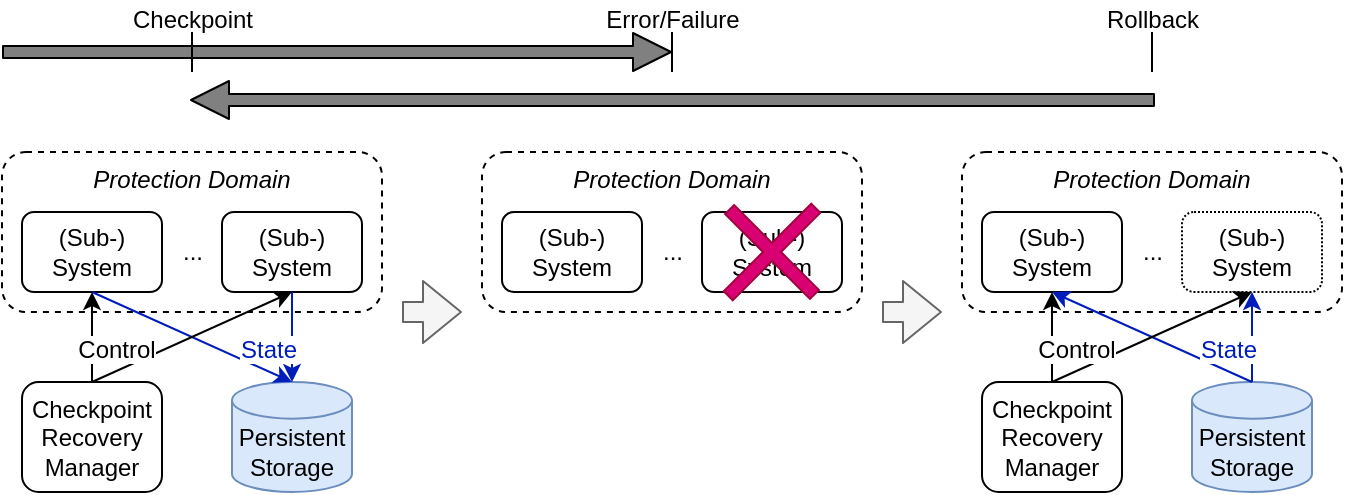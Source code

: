 <mxfile version="13.3.1" type="device"><diagram id="qo5EHxzFVyA3X0cUmmul" name="Page-1"><mxGraphModel dx="946" dy="542" grid="1" gridSize="10" guides="1" tooltips="1" connect="1" arrows="1" fold="1" page="1" pageScale="1" pageWidth="827" pageHeight="1169" math="0" shadow="0"><root><mxCell id="0"/><mxCell id="1" parent="0"/><mxCell id="AMfweEsAXZtmR658hwMr-5" value="&lt;i&gt;Protection Domain&lt;/i&gt;" style="rounded=1;whiteSpace=wrap;html=1;dashed=1;verticalAlign=top;" parent="1" vertex="1"><mxGeometry x="520" y="186" width="190" height="80" as="geometry"/></mxCell><mxCell id="AMfweEsAXZtmR658hwMr-1" value="(Sub-) System" style="rounded=1;whiteSpace=wrap;html=1;" parent="1" vertex="1"><mxGeometry x="530" y="216" width="70" height="40" as="geometry"/></mxCell><mxCell id="AMfweEsAXZtmR658hwMr-2" value="(Sub-) System" style="rounded=1;whiteSpace=wrap;html=1;dashed=1;dashPattern=1 1;" parent="1" vertex="1"><mxGeometry x="630" y="216" width="70" height="40" as="geometry"/></mxCell><mxCell id="sX8DAYLvBCEjnnbBeXyz-1" value="..." style="text;html=1;align=center;verticalAlign=middle;resizable=0;points=[];autosize=1;" parent="1" vertex="1"><mxGeometry x="600" y="226" width="30" height="20" as="geometry"/></mxCell><mxCell id="sX8DAYLvBCEjnnbBeXyz-2" value="&lt;br&gt;Persistent&lt;br&gt;Storage" style="strokeWidth=1;html=1;shape=mxgraph.flowchart.database;whiteSpace=wrap;fillColor=#dae8fc;strokeColor=#6c8ebf;" parent="1" vertex="1"><mxGeometry x="635" y="301" width="60" height="55" as="geometry"/></mxCell><mxCell id="sX8DAYLvBCEjnnbBeXyz-3" value="" style="endArrow=classic;startArrow=none;html=1;entryX=0.5;entryY=1;entryDx=0;entryDy=0;exitX=0.5;exitY=0;exitDx=0;exitDy=0;exitPerimeter=0;fillColor=#0050ef;strokeColor=#001DBC;startFill=0;" parent="1" source="sX8DAYLvBCEjnnbBeXyz-2" target="AMfweEsAXZtmR658hwMr-1" edge="1"><mxGeometry width="50" height="50" relative="1" as="geometry"><mxPoint x="750" y="366" as="sourcePoint"/><mxPoint x="800" y="316" as="targetPoint"/></mxGeometry></mxCell><mxCell id="sX8DAYLvBCEjnnbBeXyz-4" value="" style="endArrow=none;startArrow=classic;html=1;entryX=0.5;entryY=0;entryDx=0;entryDy=0;exitX=0.5;exitY=1;exitDx=0;exitDy=0;entryPerimeter=0;fillColor=#0050ef;strokeColor=#001DBC;endFill=0;" parent="1" source="AMfweEsAXZtmR658hwMr-2" target="sX8DAYLvBCEjnnbBeXyz-2" edge="1"><mxGeometry width="50" height="50" relative="1" as="geometry"><mxPoint x="625" y="306" as="sourcePoint"/><mxPoint x="575" y="266" as="targetPoint"/></mxGeometry></mxCell><mxCell id="sX8DAYLvBCEjnnbBeXyz-5" value="Checkpoint Recovery Manager" style="rounded=1;whiteSpace=wrap;html=1;" parent="1" vertex="1"><mxGeometry x="530" y="301" width="70" height="55" as="geometry"/></mxCell><mxCell id="sX8DAYLvBCEjnnbBeXyz-8" value="" style="endArrow=classic;html=1;entryX=0.5;entryY=1;entryDx=0;entryDy=0;exitX=0.5;exitY=0;exitDx=0;exitDy=0;" parent="1" source="sX8DAYLvBCEjnnbBeXyz-5" target="AMfweEsAXZtmR658hwMr-2" edge="1"><mxGeometry width="50" height="50" relative="1" as="geometry"><mxPoint x="530" y="346" as="sourcePoint"/><mxPoint x="580" y="296" as="targetPoint"/></mxGeometry></mxCell><mxCell id="sX8DAYLvBCEjnnbBeXyz-11" value="&lt;span style=&quot;background-color: rgb(255 , 255 , 255)&quot;&gt;&lt;font color=&quot;#001dbc&quot;&gt;State&lt;/font&gt;&lt;/span&gt;" style="text;html=1;align=center;verticalAlign=middle;resizable=0;points=[];autosize=1;fontColor=#0000FF;" parent="1" vertex="1"><mxGeometry x="633" y="275" width="40" height="20" as="geometry"/></mxCell><mxCell id="sX8DAYLvBCEjnnbBeXyz-14" value="&lt;i&gt;Protection Domain&lt;/i&gt;" style="rounded=1;whiteSpace=wrap;html=1;dashed=1;verticalAlign=top;" parent="1" vertex="1"><mxGeometry x="40" y="186" width="190" height="80" as="geometry"/></mxCell><mxCell id="sX8DAYLvBCEjnnbBeXyz-15" value="(Sub-) System" style="rounded=1;whiteSpace=wrap;html=1;" parent="1" vertex="1"><mxGeometry x="50" y="216" width="70" height="40" as="geometry"/></mxCell><mxCell id="sX8DAYLvBCEjnnbBeXyz-16" value="(Sub-) System" style="rounded=1;whiteSpace=wrap;html=1;" parent="1" vertex="1"><mxGeometry x="150" y="216" width="70" height="40" as="geometry"/></mxCell><mxCell id="sX8DAYLvBCEjnnbBeXyz-17" value="..." style="text;html=1;align=center;verticalAlign=middle;resizable=0;points=[];autosize=1;" parent="1" vertex="1"><mxGeometry x="120" y="226" width="30" height="20" as="geometry"/></mxCell><mxCell id="sX8DAYLvBCEjnnbBeXyz-18" value="&lt;br&gt;Persistent&lt;br&gt;Storage" style="strokeWidth=1;html=1;shape=mxgraph.flowchart.database;whiteSpace=wrap;fillColor=#dae8fc;strokeColor=#6c8ebf;" parent="1" vertex="1"><mxGeometry x="155" y="301" width="60" height="55" as="geometry"/></mxCell><mxCell id="sX8DAYLvBCEjnnbBeXyz-19" value="" style="endArrow=none;startArrow=classic;html=1;entryX=0.5;entryY=1;entryDx=0;entryDy=0;exitX=0.5;exitY=0;exitDx=0;exitDy=0;exitPerimeter=0;fillColor=#0050ef;strokeColor=#001DBC;endFill=0;" parent="1" source="sX8DAYLvBCEjnnbBeXyz-18" target="sX8DAYLvBCEjnnbBeXyz-15" edge="1"><mxGeometry width="50" height="50" relative="1" as="geometry"><mxPoint x="270" y="366" as="sourcePoint"/><mxPoint x="320" y="316" as="targetPoint"/></mxGeometry></mxCell><mxCell id="sX8DAYLvBCEjnnbBeXyz-20" value="" style="endArrow=classic;startArrow=none;html=1;entryX=0.5;entryY=0;entryDx=0;entryDy=0;exitX=0.5;exitY=1;exitDx=0;exitDy=0;entryPerimeter=0;fillColor=#0050ef;strokeColor=#001DBC;startFill=0;" parent="1" source="sX8DAYLvBCEjnnbBeXyz-16" target="sX8DAYLvBCEjnnbBeXyz-18" edge="1"><mxGeometry width="50" height="50" relative="1" as="geometry"><mxPoint x="145" y="306" as="sourcePoint"/><mxPoint x="95" y="266" as="targetPoint"/></mxGeometry></mxCell><mxCell id="sX8DAYLvBCEjnnbBeXyz-21" value="Checkpoint Recovery Manager" style="rounded=1;whiteSpace=wrap;html=1;" parent="1" vertex="1"><mxGeometry x="50" y="301" width="70" height="55" as="geometry"/></mxCell><mxCell id="sX8DAYLvBCEjnnbBeXyz-22" value="" style="endArrow=classic;html=1;entryX=0.5;entryY=1;entryDx=0;entryDy=0;" parent="1" source="sX8DAYLvBCEjnnbBeXyz-21" target="sX8DAYLvBCEjnnbBeXyz-15" edge="1"><mxGeometry width="50" height="50" relative="1" as="geometry"><mxPoint x="50" y="346" as="sourcePoint"/><mxPoint x="90" y="256" as="targetPoint"/></mxGeometry></mxCell><mxCell id="sX8DAYLvBCEjnnbBeXyz-23" value="" style="endArrow=classic;html=1;entryX=0.5;entryY=1;entryDx=0;entryDy=0;exitX=0.5;exitY=0;exitDx=0;exitDy=0;" parent="1" source="sX8DAYLvBCEjnnbBeXyz-21" target="sX8DAYLvBCEjnnbBeXyz-16" edge="1"><mxGeometry width="50" height="50" relative="1" as="geometry"><mxPoint x="50" y="346" as="sourcePoint"/><mxPoint x="100" y="296" as="targetPoint"/></mxGeometry></mxCell><mxCell id="sX8DAYLvBCEjnnbBeXyz-24" value="&lt;span style=&quot;background-color: rgb(255 , 255 , 255)&quot;&gt;&lt;font color=&quot;#001dbc&quot;&gt;State&lt;/font&gt;&lt;/span&gt;" style="text;html=1;align=center;verticalAlign=middle;resizable=0;points=[];autosize=1;fontColor=#0000FF;" parent="1" vertex="1"><mxGeometry x="153" y="275" width="40" height="20" as="geometry"/></mxCell><mxCell id="sX8DAYLvBCEjnnbBeXyz-25" value="&lt;span style=&quot;background-color: rgb(255 , 255 , 255)&quot;&gt;Control&lt;/span&gt;" style="text;html=1;align=center;verticalAlign=middle;resizable=0;points=[];autosize=1;" parent="1" vertex="1"><mxGeometry x="72" y="275" width="50" height="20" as="geometry"/></mxCell><mxCell id="sX8DAYLvBCEjnnbBeXyz-26" value="" style="shape=flexArrow;endArrow=classic;html=1;fillColor=#f5f5f5;strokeColor=#666666;" parent="1" edge="1"><mxGeometry width="50" height="50" relative="1" as="geometry"><mxPoint x="240" y="266" as="sourcePoint"/><mxPoint x="270" y="266" as="targetPoint"/></mxGeometry></mxCell><mxCell id="sX8DAYLvBCEjnnbBeXyz-27" value="&lt;i&gt;Protection Domain&lt;/i&gt;" style="rounded=1;whiteSpace=wrap;html=1;dashed=1;verticalAlign=top;" parent="1" vertex="1"><mxGeometry x="280" y="186" width="190" height="80" as="geometry"/></mxCell><mxCell id="sX8DAYLvBCEjnnbBeXyz-28" value="(Sub-) System" style="rounded=1;whiteSpace=wrap;html=1;" parent="1" vertex="1"><mxGeometry x="290" y="216" width="70" height="40" as="geometry"/></mxCell><mxCell id="sX8DAYLvBCEjnnbBeXyz-29" value="(Sub-) System" style="rounded=1;whiteSpace=wrap;html=1;" parent="1" vertex="1"><mxGeometry x="390" y="216" width="70" height="40" as="geometry"/></mxCell><mxCell id="sX8DAYLvBCEjnnbBeXyz-30" value="..." style="text;html=1;align=center;verticalAlign=middle;resizable=0;points=[];autosize=1;" parent="1" vertex="1"><mxGeometry x="360" y="226" width="30" height="20" as="geometry"/></mxCell><mxCell id="sX8DAYLvBCEjnnbBeXyz-39" value="" style="shape=flexArrow;endArrow=classic;html=1;fillColor=#f5f5f5;strokeColor=#666666;" parent="1" edge="1"><mxGeometry width="50" height="50" relative="1" as="geometry"><mxPoint x="480" y="266" as="sourcePoint"/><mxPoint x="510" y="266" as="targetPoint"/></mxGeometry></mxCell><mxCell id="sX8DAYLvBCEjnnbBeXyz-41" value="" style="shape=cross;whiteSpace=wrap;html=1;rotation=45;size=0.106;fillColor=#d80073;strokeColor=#A50040;fontColor=#ffffff;" parent="1" vertex="1"><mxGeometry x="395" y="205.05" width="60" height="61.89" as="geometry"/></mxCell><mxCell id="sX8DAYLvBCEjnnbBeXyz-44" value="" style="shape=flexArrow;endArrow=classic;html=1;fontColor=#0000FF;width=6;endSize=6;endWidth=12;fillColor=#808080;" parent="1" edge="1"><mxGeometry width="50" height="50" relative="1" as="geometry"><mxPoint x="40" y="136" as="sourcePoint"/><mxPoint x="375" y="136" as="targetPoint"/></mxGeometry></mxCell><mxCell id="sX8DAYLvBCEjnnbBeXyz-46" value="" style="endArrow=none;html=1;fontColor=#0000FF;" parent="1" edge="1"><mxGeometry width="50" height="50" relative="1" as="geometry"><mxPoint x="135" y="146" as="sourcePoint"/><mxPoint x="135" y="126" as="targetPoint"/></mxGeometry></mxCell><mxCell id="sX8DAYLvBCEjnnbBeXyz-47" value="&lt;font color=&quot;#000000&quot;&gt;Checkpoint&lt;/font&gt;" style="text;html=1;align=center;verticalAlign=middle;resizable=0;points=[];autosize=1;fontColor=#0000FF;" parent="1" vertex="1"><mxGeometry x="95" y="110" width="80" height="20" as="geometry"/></mxCell><mxCell id="sX8DAYLvBCEjnnbBeXyz-49" value="" style="endArrow=none;html=1;fontColor=#0000FF;" parent="1" edge="1"><mxGeometry width="50" height="50" relative="1" as="geometry"><mxPoint x="375" y="146" as="sourcePoint"/><mxPoint x="375" y="126" as="targetPoint"/></mxGeometry></mxCell><mxCell id="sX8DAYLvBCEjnnbBeXyz-50" value="&lt;font color=&quot;#000000&quot;&gt;Error/Failure&lt;/font&gt;" style="text;html=1;align=center;verticalAlign=middle;resizable=0;points=[];autosize=1;fontColor=#0000FF;" parent="1" vertex="1"><mxGeometry x="335" y="110" width="80" height="20" as="geometry"/></mxCell><mxCell id="sX8DAYLvBCEjnnbBeXyz-55" value="" style="endArrow=none;html=1;fontColor=#0000FF;" parent="1" edge="1"><mxGeometry width="50" height="50" relative="1" as="geometry"><mxPoint x="615" y="146" as="sourcePoint"/><mxPoint x="615" y="126" as="targetPoint"/></mxGeometry></mxCell><mxCell id="sX8DAYLvBCEjnnbBeXyz-56" value="&lt;font color=&quot;#000000&quot;&gt;Rollback&lt;/font&gt;" style="text;html=1;align=center;verticalAlign=middle;resizable=0;points=[];autosize=1;fontColor=#0000FF;" parent="1" vertex="1"><mxGeometry x="585" y="110" width="60" height="20" as="geometry"/></mxCell><mxCell id="sX8DAYLvBCEjnnbBeXyz-61" value="" style="shape=flexArrow;endArrow=classic;html=1;fontColor=#0000FF;width=6;endSize=6;endWidth=12;fillColor=#808080;" parent="1" edge="1"><mxGeometry width="50" height="50" relative="1" as="geometry"><mxPoint x="616.5" y="160" as="sourcePoint"/><mxPoint x="134" y="160" as="targetPoint"/></mxGeometry></mxCell><mxCell id="Bc3fBPkTjJgiZYJgpE8h-1" value="" style="endArrow=classic;html=1;entryX=0.5;entryY=1;entryDx=0;entryDy=0;exitX=0.5;exitY=0;exitDx=0;exitDy=0;" edge="1" parent="1" source="sX8DAYLvBCEjnnbBeXyz-5" target="AMfweEsAXZtmR658hwMr-1"><mxGeometry width="50" height="50" relative="1" as="geometry"><mxPoint x="95" y="311" as="sourcePoint"/><mxPoint x="95" y="266" as="targetPoint"/></mxGeometry></mxCell><mxCell id="sX8DAYLvBCEjnnbBeXyz-13" value="&lt;span style=&quot;background-color: rgb(255 , 255 , 255)&quot;&gt;Control&lt;/span&gt;" style="text;html=1;align=center;verticalAlign=middle;resizable=0;points=[];autosize=1;" parent="1" vertex="1"><mxGeometry x="552" y="275" width="50" height="20" as="geometry"/></mxCell></root></mxGraphModel></diagram></mxfile>